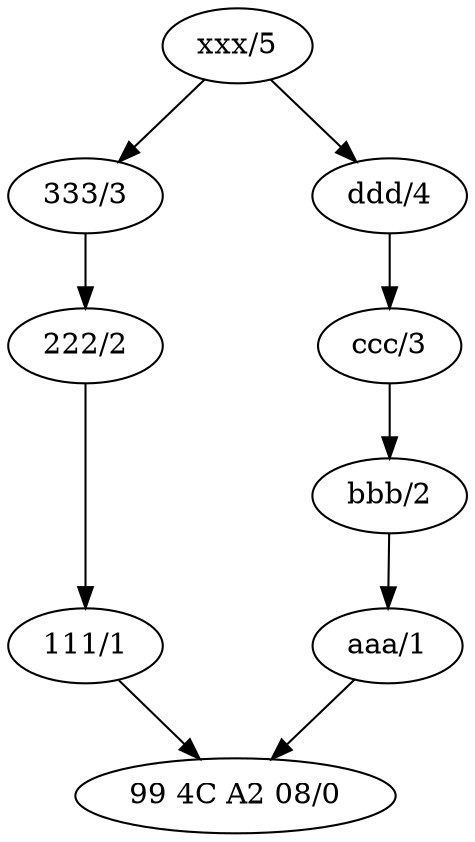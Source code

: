     digraph graphname {
        //rankdir=LR;  // Rank Direction Left to Right

        nodesep=1.0 // increases the separation between nodes
        edge [];
        //splines = true;

        n_4[label="99 4C A2 08/0"];
n_3[label="111/1"];
n_2[label="222/2"];
n_1[label="333/3"];
n_8[label="aaa/1"];
n_7[label="bbb/2"];
n_6[label="ccc/3"];
n_5[label="ddd/4"];
n_0[label="xxx/5"];
        n_3 -> n_4
n_2 -> n_3
n_1 -> n_2
n_0 -> n_1
n_8 -> n_4
n_7 -> n_8
n_6 -> n_7
n_5 -> n_6
n_0 -> n_5
    }
    